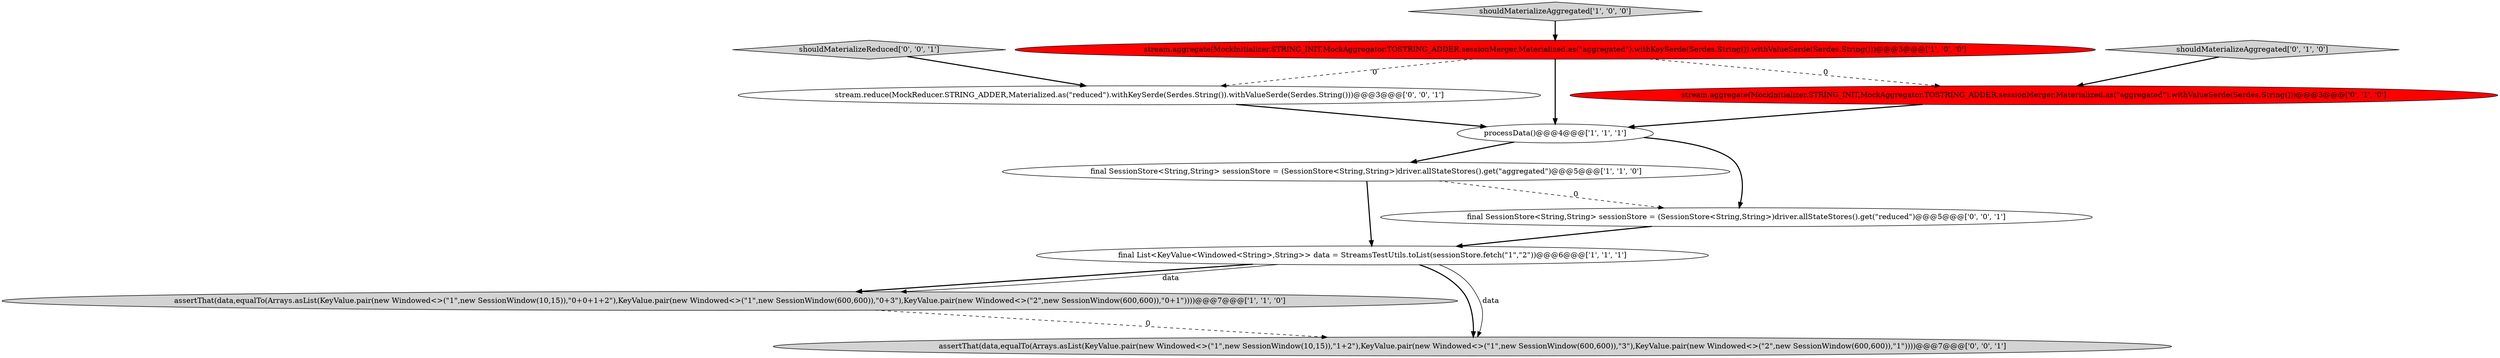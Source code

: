 digraph {
7 [style = filled, label = "stream.aggregate(MockInitializer.STRING_INIT,MockAggregator.TOSTRING_ADDER,sessionMerger,Materialized.as(\"aggregated\").withValueSerde(Serdes.String()))@@@3@@@['0', '1', '0']", fillcolor = red, shape = ellipse image = "AAA1AAABBB2BBB"];
2 [style = filled, label = "shouldMaterializeAggregated['1', '0', '0']", fillcolor = lightgray, shape = diamond image = "AAA0AAABBB1BBB"];
1 [style = filled, label = "assertThat(data,equalTo(Arrays.asList(KeyValue.pair(new Windowed<>(\"1\",new SessionWindow(10,15)),\"0+0+1+2\"),KeyValue.pair(new Windowed<>(\"1\",new SessionWindow(600,600)),\"0+3\"),KeyValue.pair(new Windowed<>(\"2\",new SessionWindow(600,600)),\"0+1\"))))@@@7@@@['1', '1', '0']", fillcolor = lightgray, shape = ellipse image = "AAA0AAABBB1BBB"];
3 [style = filled, label = "final SessionStore<String,String> sessionStore = (SessionStore<String,String>)driver.allStateStores().get(\"aggregated\")@@@5@@@['1', '1', '0']", fillcolor = white, shape = ellipse image = "AAA0AAABBB1BBB"];
11 [style = filled, label = "final SessionStore<String,String> sessionStore = (SessionStore<String,String>)driver.allStateStores().get(\"reduced\")@@@5@@@['0', '0', '1']", fillcolor = white, shape = ellipse image = "AAA0AAABBB3BBB"];
8 [style = filled, label = "assertThat(data,equalTo(Arrays.asList(KeyValue.pair(new Windowed<>(\"1\",new SessionWindow(10,15)),\"1+2\"),KeyValue.pair(new Windowed<>(\"1\",new SessionWindow(600,600)),\"3\"),KeyValue.pair(new Windowed<>(\"2\",new SessionWindow(600,600)),\"1\"))))@@@7@@@['0', '0', '1']", fillcolor = lightgray, shape = ellipse image = "AAA0AAABBB3BBB"];
0 [style = filled, label = "processData()@@@4@@@['1', '1', '1']", fillcolor = white, shape = ellipse image = "AAA0AAABBB1BBB"];
10 [style = filled, label = "shouldMaterializeReduced['0', '0', '1']", fillcolor = lightgray, shape = diamond image = "AAA0AAABBB3BBB"];
5 [style = filled, label = "final List<KeyValue<Windowed<String>,String>> data = StreamsTestUtils.toList(sessionStore.fetch(\"1\",\"2\"))@@@6@@@['1', '1', '1']", fillcolor = white, shape = ellipse image = "AAA0AAABBB1BBB"];
4 [style = filled, label = "stream.aggregate(MockInitializer.STRING_INIT,MockAggregator.TOSTRING_ADDER,sessionMerger,Materialized.as(\"aggregated\").withKeySerde(Serdes.String()).withValueSerde(Serdes.String()))@@@3@@@['1', '0', '0']", fillcolor = red, shape = ellipse image = "AAA1AAABBB1BBB"];
9 [style = filled, label = "stream.reduce(MockReducer.STRING_ADDER,Materialized.as(\"reduced\").withKeySerde(Serdes.String()).withValueSerde(Serdes.String()))@@@3@@@['0', '0', '1']", fillcolor = white, shape = ellipse image = "AAA0AAABBB3BBB"];
6 [style = filled, label = "shouldMaterializeAggregated['0', '1', '0']", fillcolor = lightgray, shape = diamond image = "AAA0AAABBB2BBB"];
0->3 [style = bold, label=""];
5->1 [style = bold, label=""];
0->11 [style = bold, label=""];
11->5 [style = bold, label=""];
3->5 [style = bold, label=""];
7->0 [style = bold, label=""];
5->8 [style = bold, label=""];
10->9 [style = bold, label=""];
4->9 [style = dashed, label="0"];
1->8 [style = dashed, label="0"];
9->0 [style = bold, label=""];
6->7 [style = bold, label=""];
5->1 [style = solid, label="data"];
2->4 [style = bold, label=""];
4->7 [style = dashed, label="0"];
3->11 [style = dashed, label="0"];
4->0 [style = bold, label=""];
5->8 [style = solid, label="data"];
}
